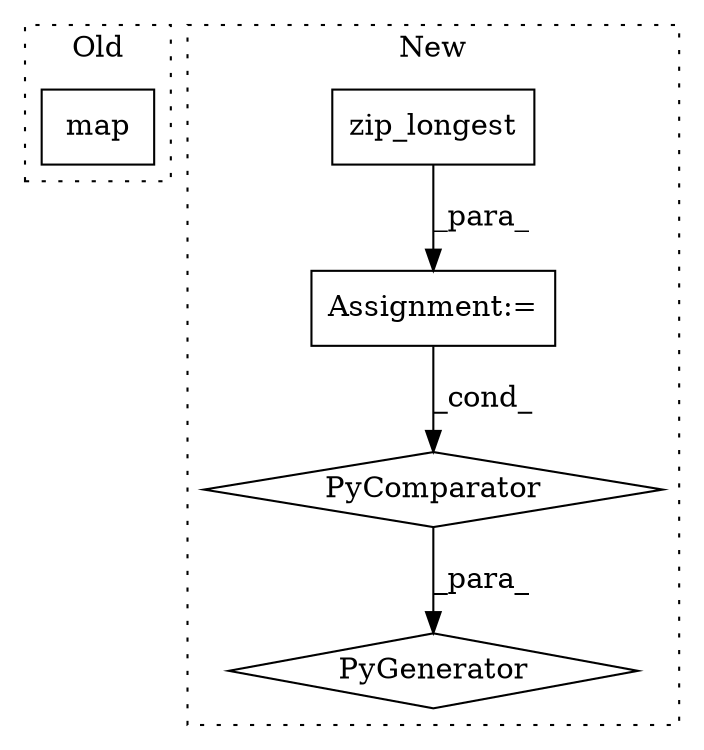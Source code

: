 digraph G {
subgraph cluster0 {
1 [label="map" a="32" s="428,444" l="4,1" shape="box"];
label = "Old";
style="dotted";
}
subgraph cluster1 {
2 [label="zip_longest" a="32" s="457,483" l="12,1" shape="box"];
3 [label="PyGenerator" a="107" s="372" l="127" shape="diamond"];
4 [label="PyComparator" a="113" s="447" l="46" shape="diamond"];
5 [label="Assignment:=" a="7" s="447" l="46" shape="box"];
label = "New";
style="dotted";
}
2 -> 5 [label="_para_"];
4 -> 3 [label="_para_"];
5 -> 4 [label="_cond_"];
}